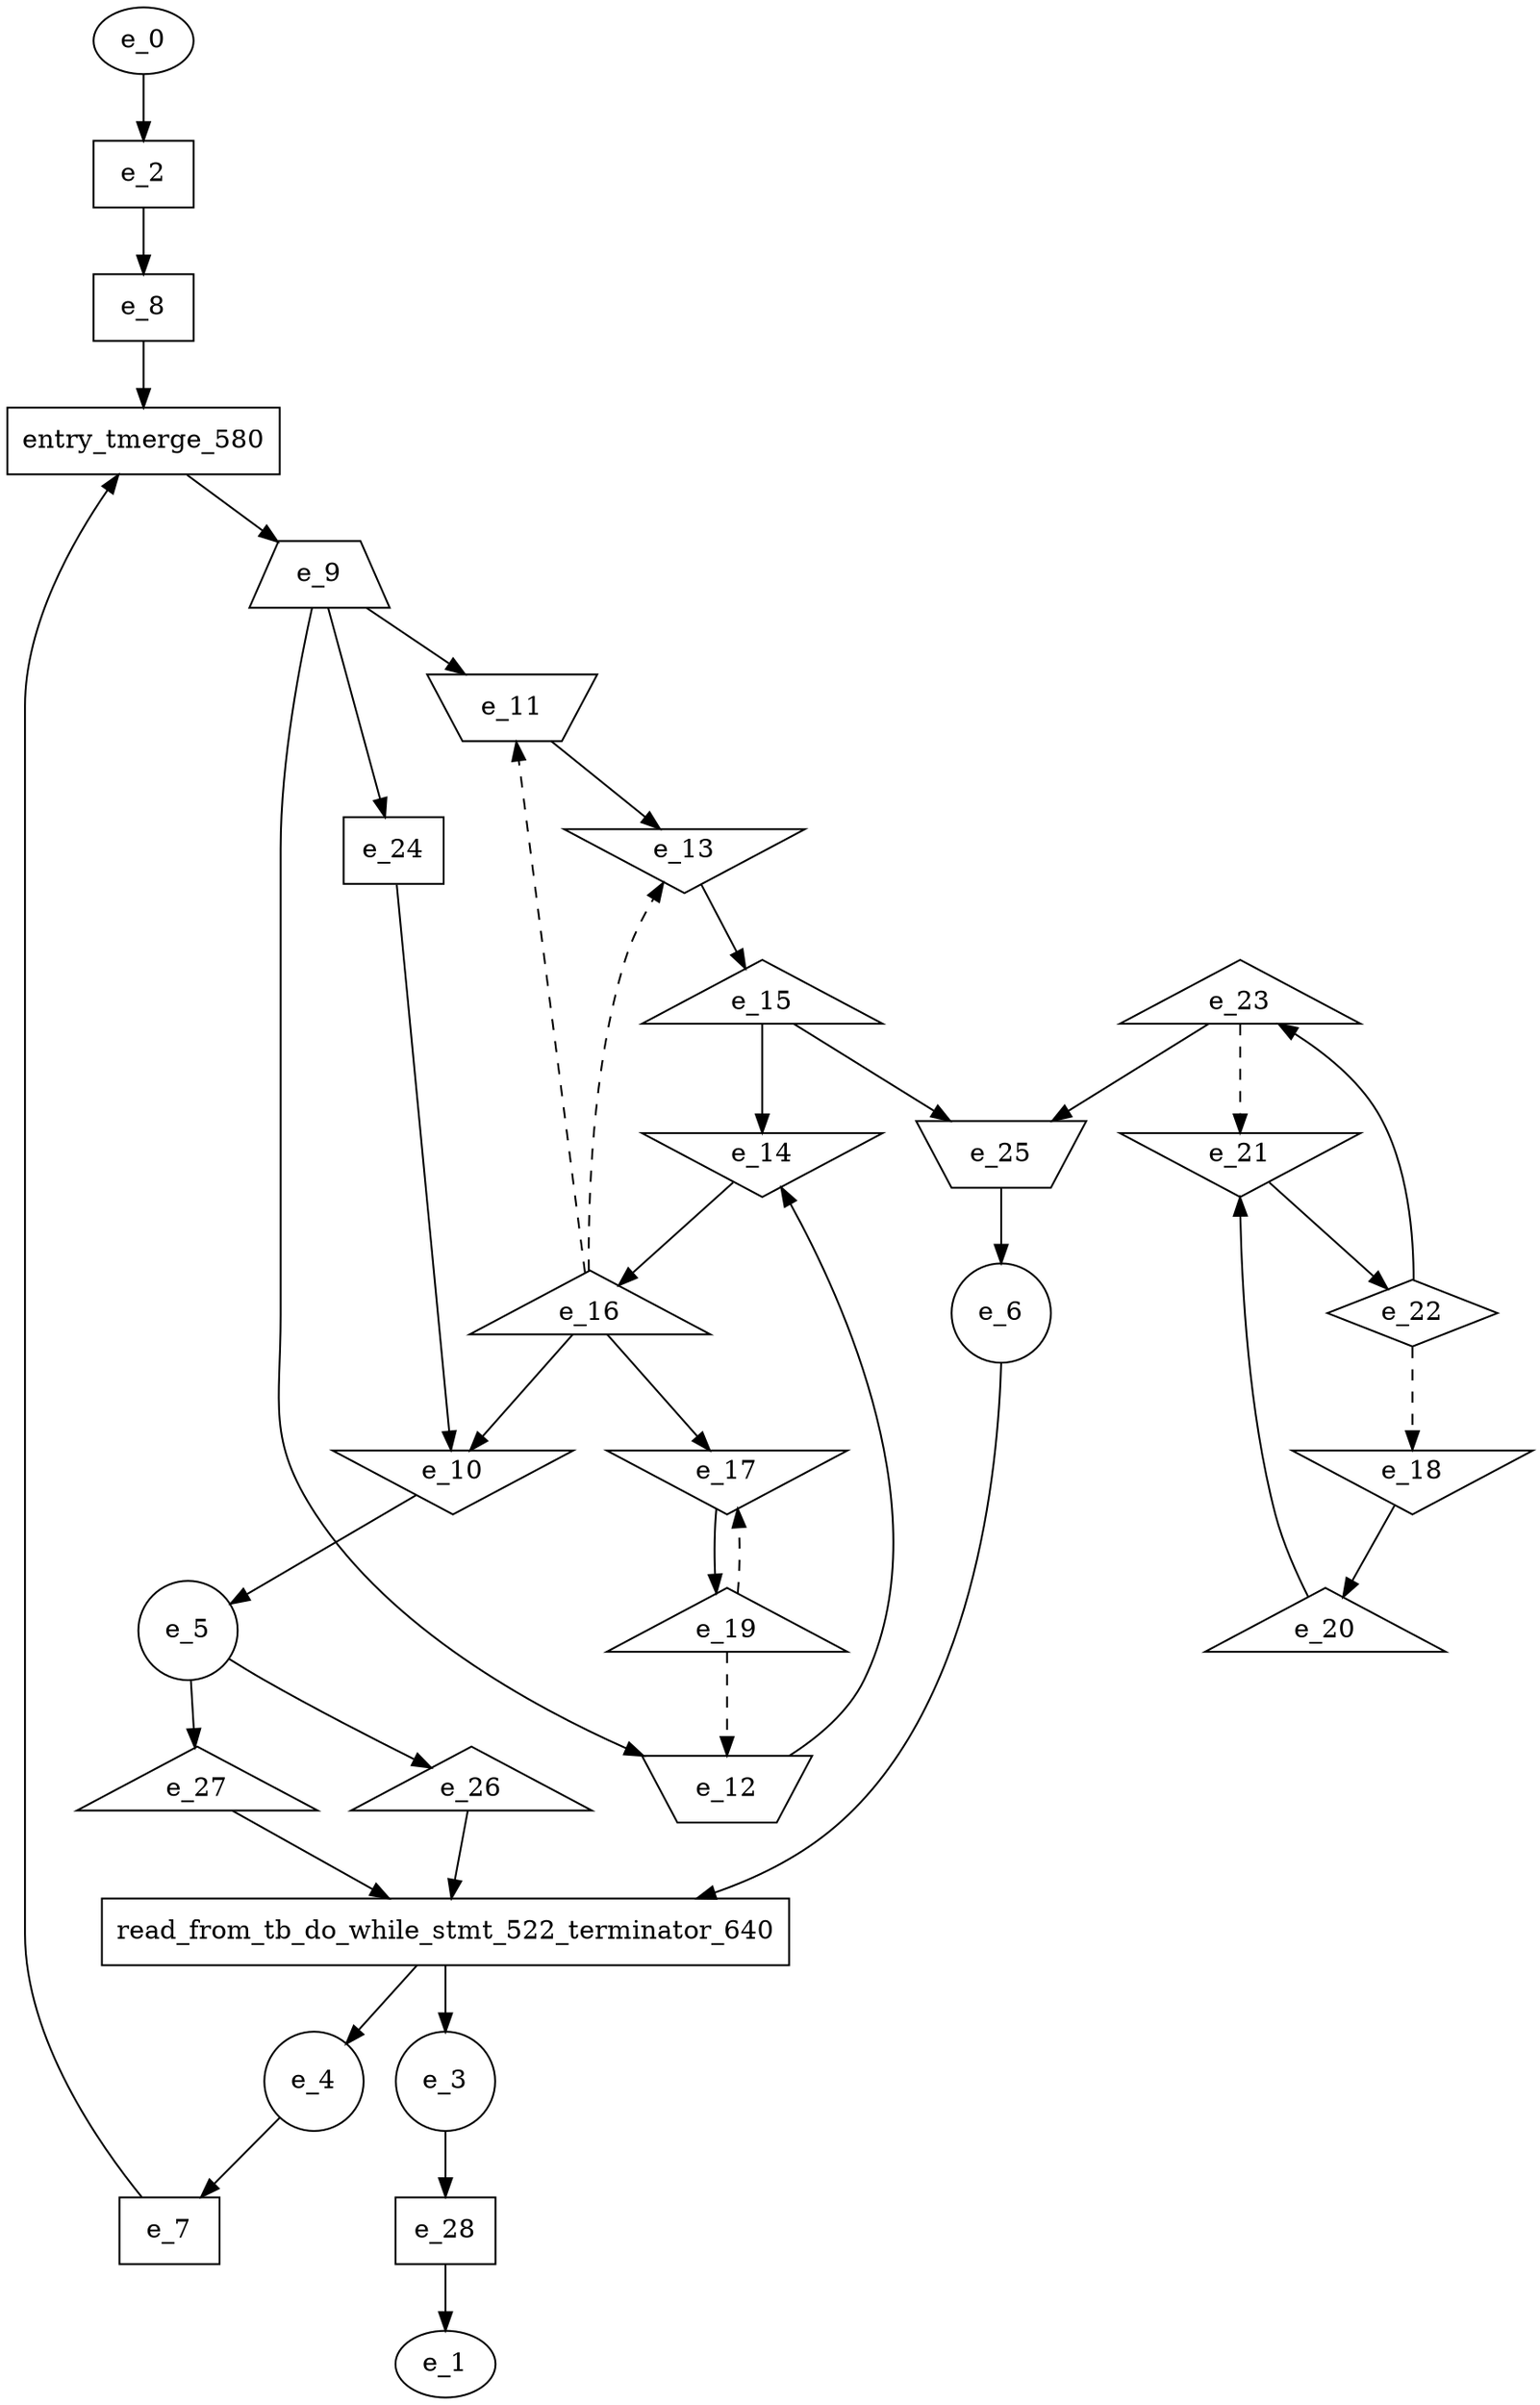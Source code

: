 digraph control_path {
  e_0: entry_node : n ;
  e_1: exit_node : s ;
  e_2 [shape = dot];
  e_3 [shape = circle];
  e_4 [shape = circle];
  e_5 [shape = circle];
  e_6 [shape = circle];
  e_7 [shape = dot];
  e_8 [shape = dot];
  e_9 [shape = trapezium];
  e_10 [shape = invtriangle];
  e_11 [shape = invtrapezium];
  e_12 [shape = invtrapezium];
  e_13 [shape = invtriangle];
  e_14 [shape = invtriangle];
  e_15 [shape = triangle];
  e_16 [shape = triangle];
  e_17 [shape = invtriangle];
  e_18 [shape = invtriangle];
  e_19 [shape = triangle];
  e_20 [shape = triangle];
  e_21 [shape = invtriangle];
  e_22 [shape = diamond];
  e_23 [shape = triangle];
  e_24 [shape = dot];
  e_25 [shape = invtrapezium];
  e_26 [shape = triangle];
  e_27 [shape = triangle];
  e_28 [shape = dot];
  e_28 -> e_1;
  e_0 -> e_2;
  e_10 -> e_5;
  e_25 -> e_6;
  e_4 -> e_7;
  e_2 -> e_8;
  e_16 -> e_10;
  e_24 -> e_10;
  e_9 -> e_11;
  e_16 -> e_11[style = dashed];
  e_9 -> e_12;
  e_19 -> e_12[style = dashed];
  e_11 -> e_13;
  e_16 -> e_13[style = dashed];
  e_15 -> e_14;
  e_12 -> e_14;
  e_13 -> e_15;
  e_14 -> e_16;
  e_16 -> e_17;
  e_19 -> e_17[style = dashed];
  e_22 -> e_18[style = dashed];
  e_17 -> e_19;
  e_18 -> e_20;
  e_20 -> e_21;
  e_23 -> e_21[style = dashed];
  e_21 -> e_22;
  e_22 -> e_23;
  e_9 -> e_24;
  e_15 -> e_25;
  e_23 -> e_25;
  e_5 -> e_26;
  e_5 -> e_27;
  e_3 -> e_28;
  read_from_tb_do_while_stmt_522_terminator_640 [shape=rectangle];
e_6 -> read_from_tb_do_while_stmt_522_terminator_640;
e_27 -> read_from_tb_do_while_stmt_522_terminator_640;
e_26 -> read_from_tb_do_while_stmt_522_terminator_640;
read_from_tb_do_while_stmt_522_terminator_640 -> e_4;
read_from_tb_do_while_stmt_522_terminator_640 -> e_3;
entry_tmerge_580 [shape = rectangle]; 
e_7 -> entry_tmerge_580;
e_8 -> entry_tmerge_580;
entry_tmerge_580 -> e_9;
}
